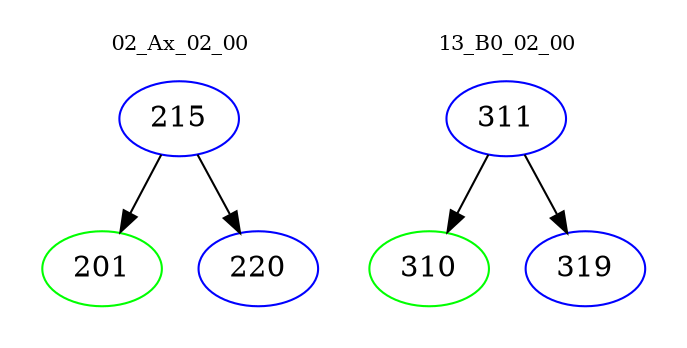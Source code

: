 digraph{
subgraph cluster_0 {
color = white
label = "02_Ax_02_00";
fontsize=10;
T0_215 [label="215", color="blue"]
T0_215 -> T0_201 [color="black"]
T0_201 [label="201", color="green"]
T0_215 -> T0_220 [color="black"]
T0_220 [label="220", color="blue"]
}
subgraph cluster_1 {
color = white
label = "13_B0_02_00";
fontsize=10;
T1_311 [label="311", color="blue"]
T1_311 -> T1_310 [color="black"]
T1_310 [label="310", color="green"]
T1_311 -> T1_319 [color="black"]
T1_319 [label="319", color="blue"]
}
}
